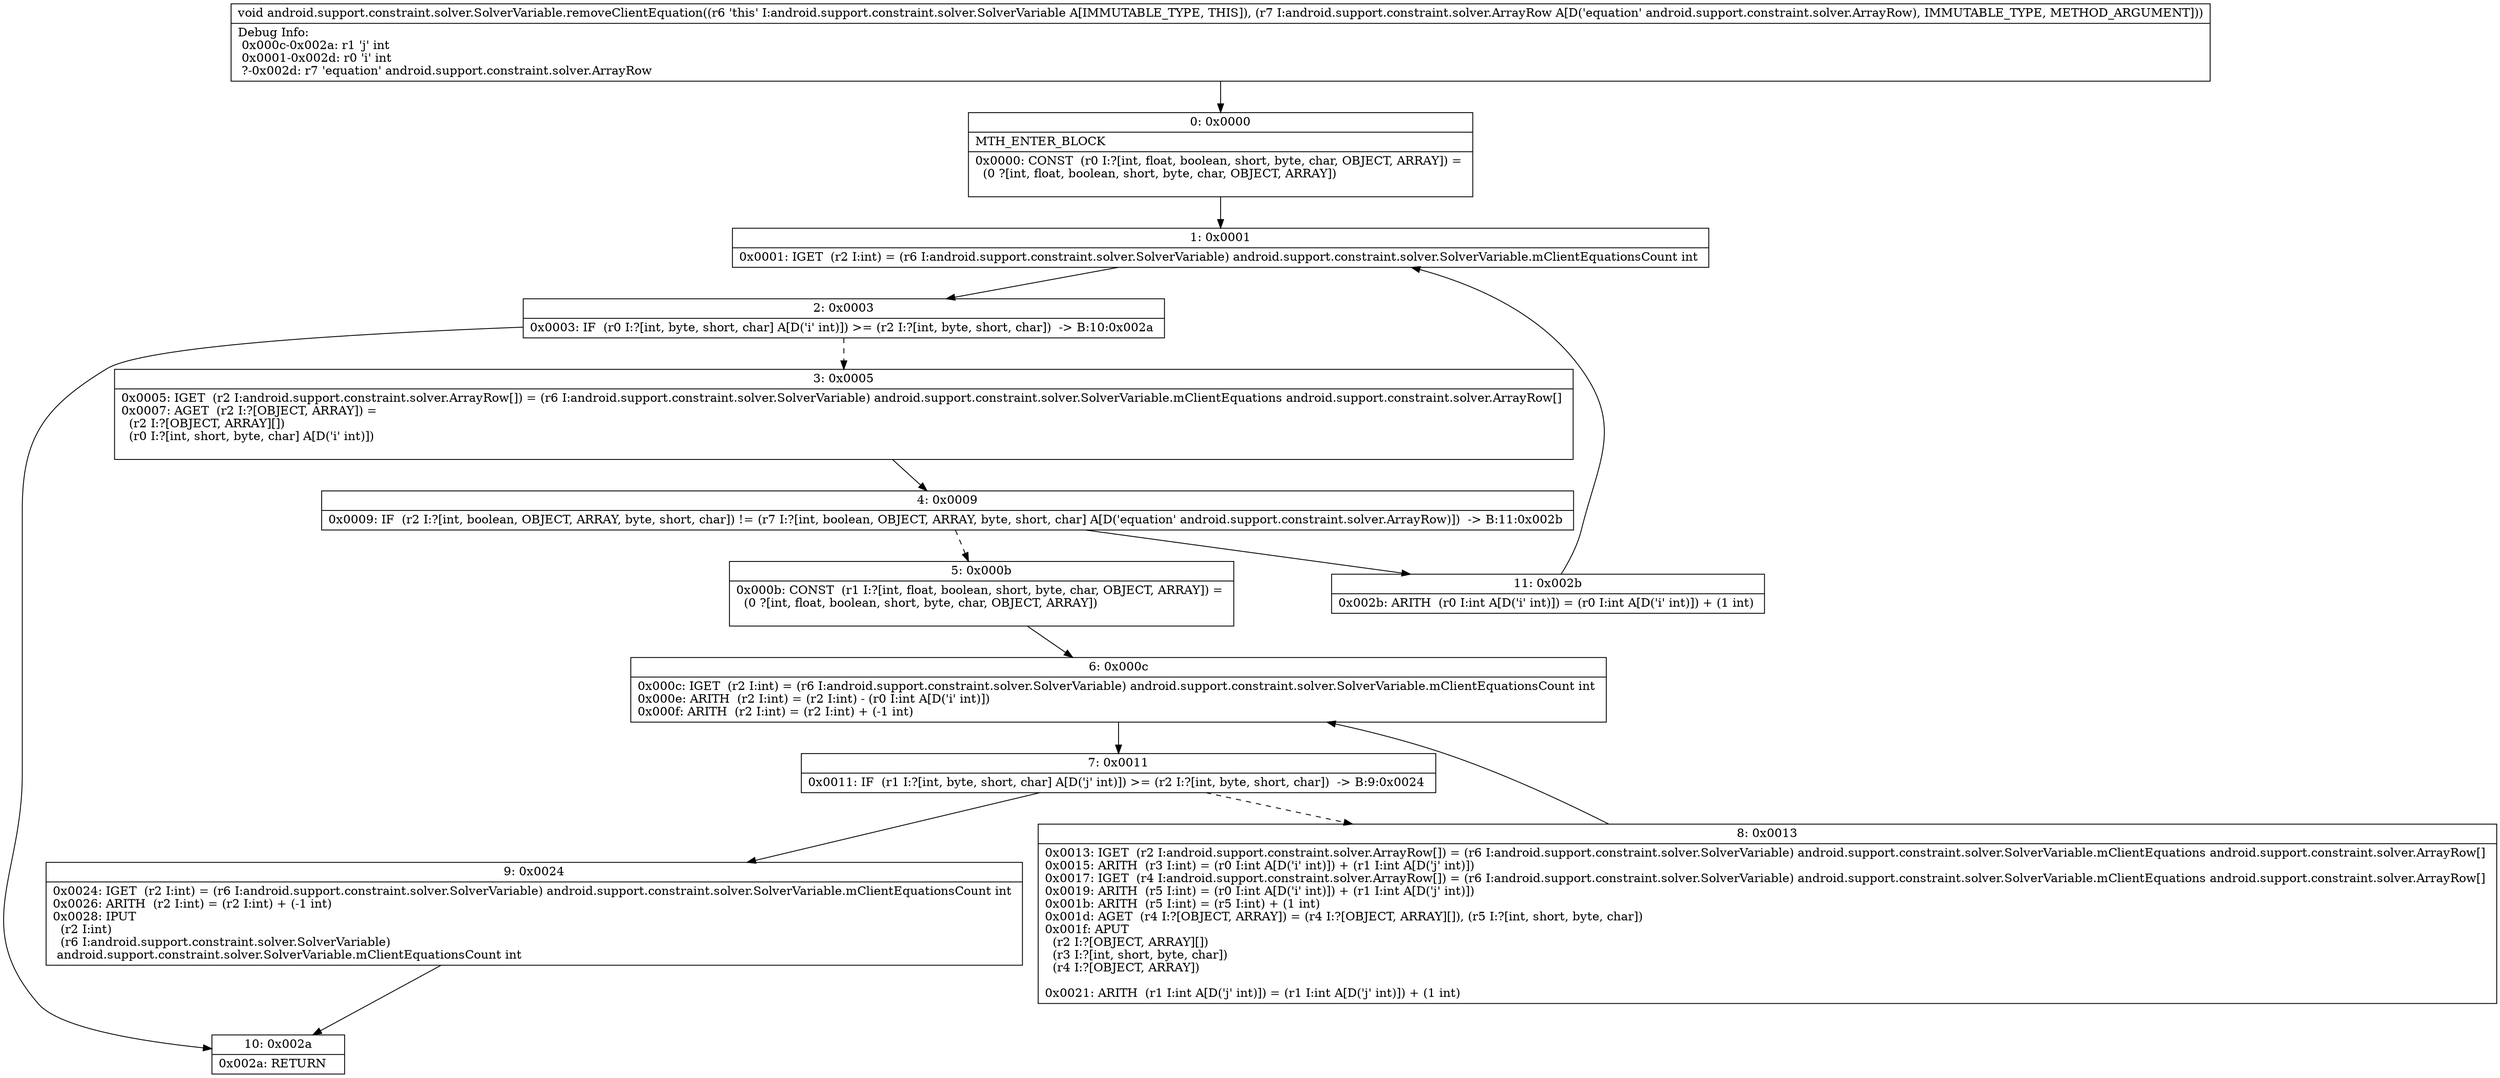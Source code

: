 digraph "CFG forandroid.support.constraint.solver.SolverVariable.removeClientEquation(Landroid\/support\/constraint\/solver\/ArrayRow;)V" {
Node_0 [shape=record,label="{0\:\ 0x0000|MTH_ENTER_BLOCK\l|0x0000: CONST  (r0 I:?[int, float, boolean, short, byte, char, OBJECT, ARRAY]) = \l  (0 ?[int, float, boolean, short, byte, char, OBJECT, ARRAY])\l \l}"];
Node_1 [shape=record,label="{1\:\ 0x0001|0x0001: IGET  (r2 I:int) = (r6 I:android.support.constraint.solver.SolverVariable) android.support.constraint.solver.SolverVariable.mClientEquationsCount int \l}"];
Node_2 [shape=record,label="{2\:\ 0x0003|0x0003: IF  (r0 I:?[int, byte, short, char] A[D('i' int)]) \>= (r2 I:?[int, byte, short, char])  \-\> B:10:0x002a \l}"];
Node_3 [shape=record,label="{3\:\ 0x0005|0x0005: IGET  (r2 I:android.support.constraint.solver.ArrayRow[]) = (r6 I:android.support.constraint.solver.SolverVariable) android.support.constraint.solver.SolverVariable.mClientEquations android.support.constraint.solver.ArrayRow[] \l0x0007: AGET  (r2 I:?[OBJECT, ARRAY]) = \l  (r2 I:?[OBJECT, ARRAY][])\l  (r0 I:?[int, short, byte, char] A[D('i' int)])\l \l}"];
Node_4 [shape=record,label="{4\:\ 0x0009|0x0009: IF  (r2 I:?[int, boolean, OBJECT, ARRAY, byte, short, char]) != (r7 I:?[int, boolean, OBJECT, ARRAY, byte, short, char] A[D('equation' android.support.constraint.solver.ArrayRow)])  \-\> B:11:0x002b \l}"];
Node_5 [shape=record,label="{5\:\ 0x000b|0x000b: CONST  (r1 I:?[int, float, boolean, short, byte, char, OBJECT, ARRAY]) = \l  (0 ?[int, float, boolean, short, byte, char, OBJECT, ARRAY])\l \l}"];
Node_6 [shape=record,label="{6\:\ 0x000c|0x000c: IGET  (r2 I:int) = (r6 I:android.support.constraint.solver.SolverVariable) android.support.constraint.solver.SolverVariable.mClientEquationsCount int \l0x000e: ARITH  (r2 I:int) = (r2 I:int) \- (r0 I:int A[D('i' int)]) \l0x000f: ARITH  (r2 I:int) = (r2 I:int) + (\-1 int) \l}"];
Node_7 [shape=record,label="{7\:\ 0x0011|0x0011: IF  (r1 I:?[int, byte, short, char] A[D('j' int)]) \>= (r2 I:?[int, byte, short, char])  \-\> B:9:0x0024 \l}"];
Node_8 [shape=record,label="{8\:\ 0x0013|0x0013: IGET  (r2 I:android.support.constraint.solver.ArrayRow[]) = (r6 I:android.support.constraint.solver.SolverVariable) android.support.constraint.solver.SolverVariable.mClientEquations android.support.constraint.solver.ArrayRow[] \l0x0015: ARITH  (r3 I:int) = (r0 I:int A[D('i' int)]) + (r1 I:int A[D('j' int)]) \l0x0017: IGET  (r4 I:android.support.constraint.solver.ArrayRow[]) = (r6 I:android.support.constraint.solver.SolverVariable) android.support.constraint.solver.SolverVariable.mClientEquations android.support.constraint.solver.ArrayRow[] \l0x0019: ARITH  (r5 I:int) = (r0 I:int A[D('i' int)]) + (r1 I:int A[D('j' int)]) \l0x001b: ARITH  (r5 I:int) = (r5 I:int) + (1 int) \l0x001d: AGET  (r4 I:?[OBJECT, ARRAY]) = (r4 I:?[OBJECT, ARRAY][]), (r5 I:?[int, short, byte, char]) \l0x001f: APUT  \l  (r2 I:?[OBJECT, ARRAY][])\l  (r3 I:?[int, short, byte, char])\l  (r4 I:?[OBJECT, ARRAY])\l \l0x0021: ARITH  (r1 I:int A[D('j' int)]) = (r1 I:int A[D('j' int)]) + (1 int) \l}"];
Node_9 [shape=record,label="{9\:\ 0x0024|0x0024: IGET  (r2 I:int) = (r6 I:android.support.constraint.solver.SolverVariable) android.support.constraint.solver.SolverVariable.mClientEquationsCount int \l0x0026: ARITH  (r2 I:int) = (r2 I:int) + (\-1 int) \l0x0028: IPUT  \l  (r2 I:int)\l  (r6 I:android.support.constraint.solver.SolverVariable)\l android.support.constraint.solver.SolverVariable.mClientEquationsCount int \l}"];
Node_10 [shape=record,label="{10\:\ 0x002a|0x002a: RETURN   \l}"];
Node_11 [shape=record,label="{11\:\ 0x002b|0x002b: ARITH  (r0 I:int A[D('i' int)]) = (r0 I:int A[D('i' int)]) + (1 int) \l}"];
MethodNode[shape=record,label="{void android.support.constraint.solver.SolverVariable.removeClientEquation((r6 'this' I:android.support.constraint.solver.SolverVariable A[IMMUTABLE_TYPE, THIS]), (r7 I:android.support.constraint.solver.ArrayRow A[D('equation' android.support.constraint.solver.ArrayRow), IMMUTABLE_TYPE, METHOD_ARGUMENT]))  | Debug Info:\l  0x000c\-0x002a: r1 'j' int\l  0x0001\-0x002d: r0 'i' int\l  ?\-0x002d: r7 'equation' android.support.constraint.solver.ArrayRow\l}"];
MethodNode -> Node_0;
Node_0 -> Node_1;
Node_1 -> Node_2;
Node_2 -> Node_3[style=dashed];
Node_2 -> Node_10;
Node_3 -> Node_4;
Node_4 -> Node_5[style=dashed];
Node_4 -> Node_11;
Node_5 -> Node_6;
Node_6 -> Node_7;
Node_7 -> Node_8[style=dashed];
Node_7 -> Node_9;
Node_8 -> Node_6;
Node_9 -> Node_10;
Node_11 -> Node_1;
}

